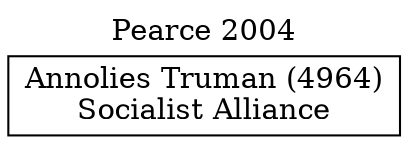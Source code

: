 // House preference flow
digraph "Annolies Truman (4964)_Pearce_2004" {
	graph [label="Pearce 2004" labelloc=t mclimit=10]
	node [shape=box]
	"Annolies Truman (4964)" [label="Annolies Truman (4964)
Socialist Alliance"]
}
